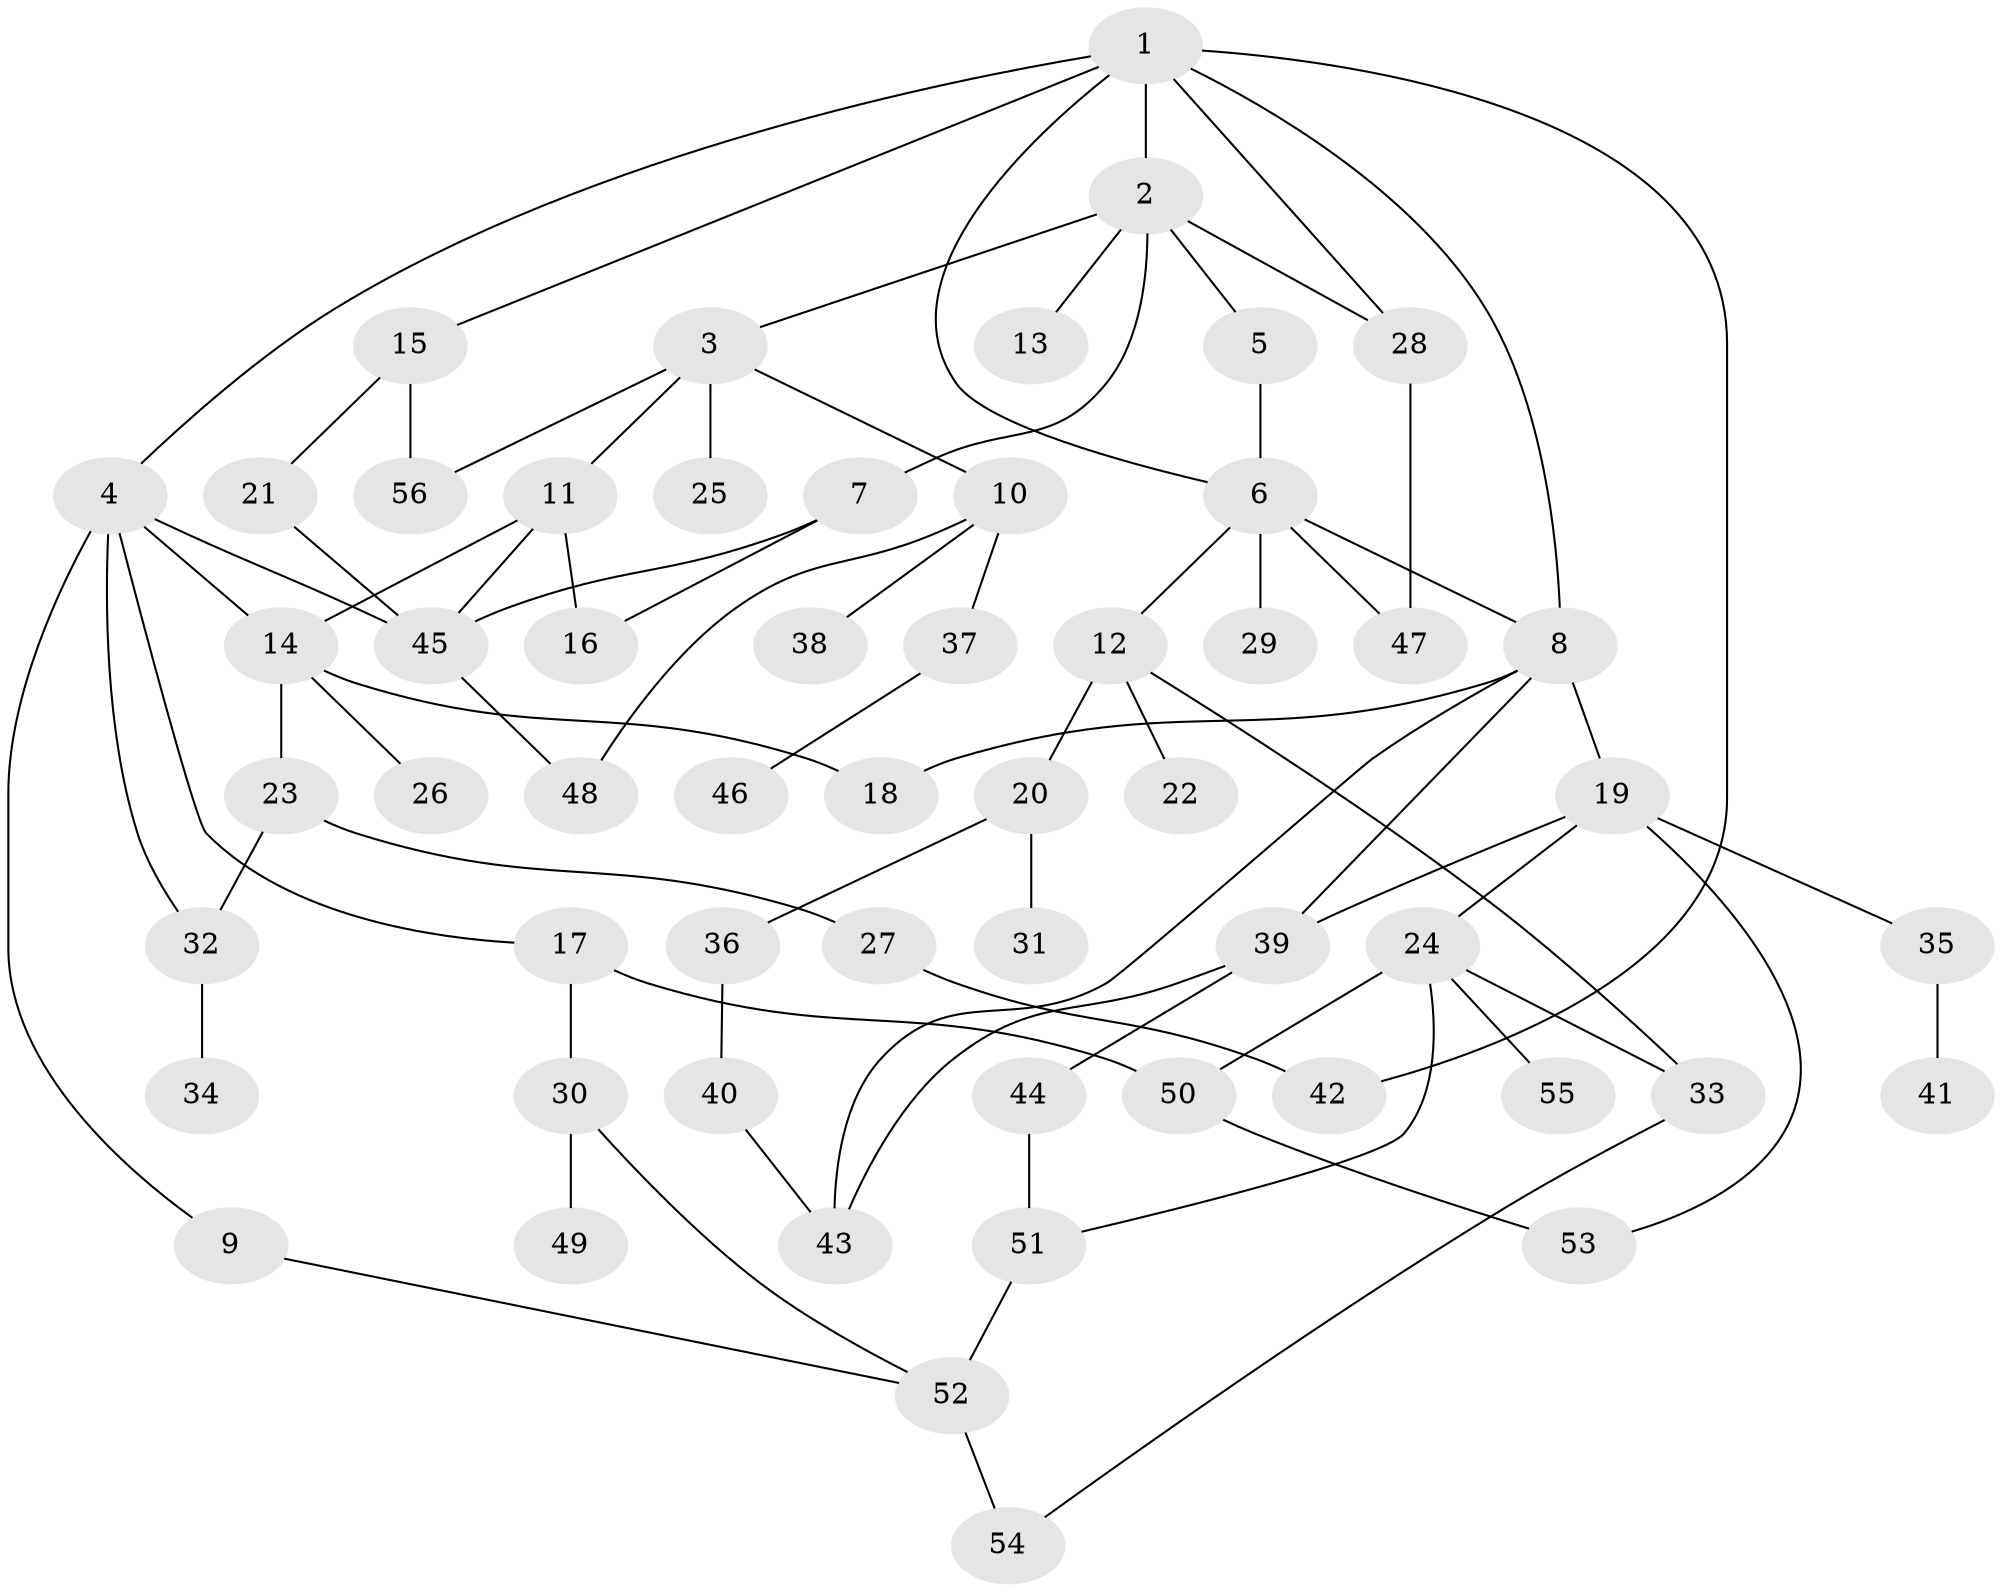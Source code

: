 // coarse degree distribution, {7: 0.045454545454545456, 8: 0.13636363636363635, 1: 0.3181818181818182, 5: 0.045454545454545456, 2: 0.3181818181818182, 4: 0.045454545454545456, 6: 0.045454545454545456, 3: 0.045454545454545456}
// Generated by graph-tools (version 1.1) at 2025/17/03/04/25 18:17:04]
// undirected, 56 vertices, 79 edges
graph export_dot {
graph [start="1"]
  node [color=gray90,style=filled];
  1;
  2;
  3;
  4;
  5;
  6;
  7;
  8;
  9;
  10;
  11;
  12;
  13;
  14;
  15;
  16;
  17;
  18;
  19;
  20;
  21;
  22;
  23;
  24;
  25;
  26;
  27;
  28;
  29;
  30;
  31;
  32;
  33;
  34;
  35;
  36;
  37;
  38;
  39;
  40;
  41;
  42;
  43;
  44;
  45;
  46;
  47;
  48;
  49;
  50;
  51;
  52;
  53;
  54;
  55;
  56;
  1 -- 2;
  1 -- 4;
  1 -- 8;
  1 -- 15;
  1 -- 28;
  1 -- 42;
  1 -- 6;
  2 -- 3;
  2 -- 5;
  2 -- 7;
  2 -- 13;
  2 -- 28;
  3 -- 10;
  3 -- 11;
  3 -- 25;
  3 -- 56;
  4 -- 9;
  4 -- 17;
  4 -- 32;
  4 -- 45;
  4 -- 14;
  5 -- 6;
  6 -- 12;
  6 -- 29;
  6 -- 47;
  6 -- 8;
  7 -- 16;
  7 -- 45;
  8 -- 18;
  8 -- 19;
  8 -- 39;
  8 -- 43;
  9 -- 52;
  10 -- 37;
  10 -- 38;
  10 -- 48;
  11 -- 14;
  11 -- 45;
  11 -- 16;
  12 -- 20;
  12 -- 22;
  12 -- 33;
  14 -- 23;
  14 -- 26;
  14 -- 18;
  15 -- 21;
  15 -- 56;
  17 -- 30;
  17 -- 50;
  19 -- 24;
  19 -- 35;
  19 -- 53;
  19 -- 39;
  20 -- 31;
  20 -- 36;
  21 -- 45;
  23 -- 27;
  23 -- 32;
  24 -- 33;
  24 -- 50;
  24 -- 55;
  24 -- 51;
  27 -- 42;
  28 -- 47;
  30 -- 49;
  30 -- 52;
  32 -- 34;
  33 -- 54;
  35 -- 41;
  36 -- 40;
  37 -- 46;
  39 -- 43;
  39 -- 44;
  40 -- 43;
  44 -- 51;
  45 -- 48;
  50 -- 53;
  51 -- 52;
  52 -- 54;
}
